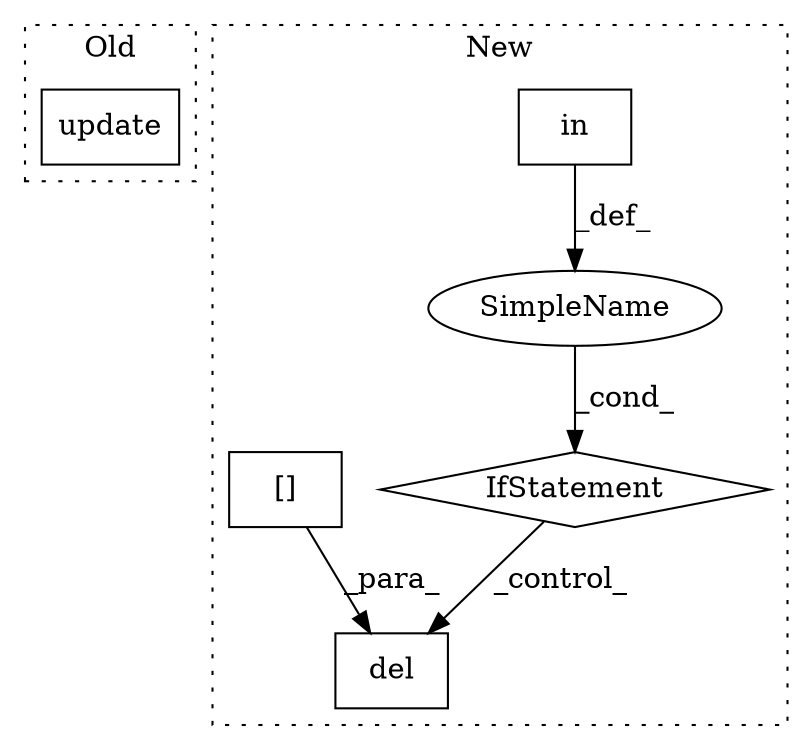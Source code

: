 digraph G {
subgraph cluster0 {
1 [label="update" a="32" s="27791,27893" l="7,1" shape="box"];
label = "Old";
style="dotted";
}
subgraph cluster1 {
2 [label="del" a="32" s="28032,28069" l="4,1" shape="box"];
3 [label="IfStatement" a="25" s="27971,28018" l="12,2" shape="diamond"];
4 [label="SimpleName" a="42" s="" l="" shape="ellipse"];
5 [label="in" a="105" s="27983" l="35" shape="box"];
6 [label="[]" a="2" s="28036,28068" l="22,1" shape="box"];
label = "New";
style="dotted";
}
3 -> 2 [label="_control_"];
4 -> 3 [label="_cond_"];
5 -> 4 [label="_def_"];
6 -> 2 [label="_para_"];
}
